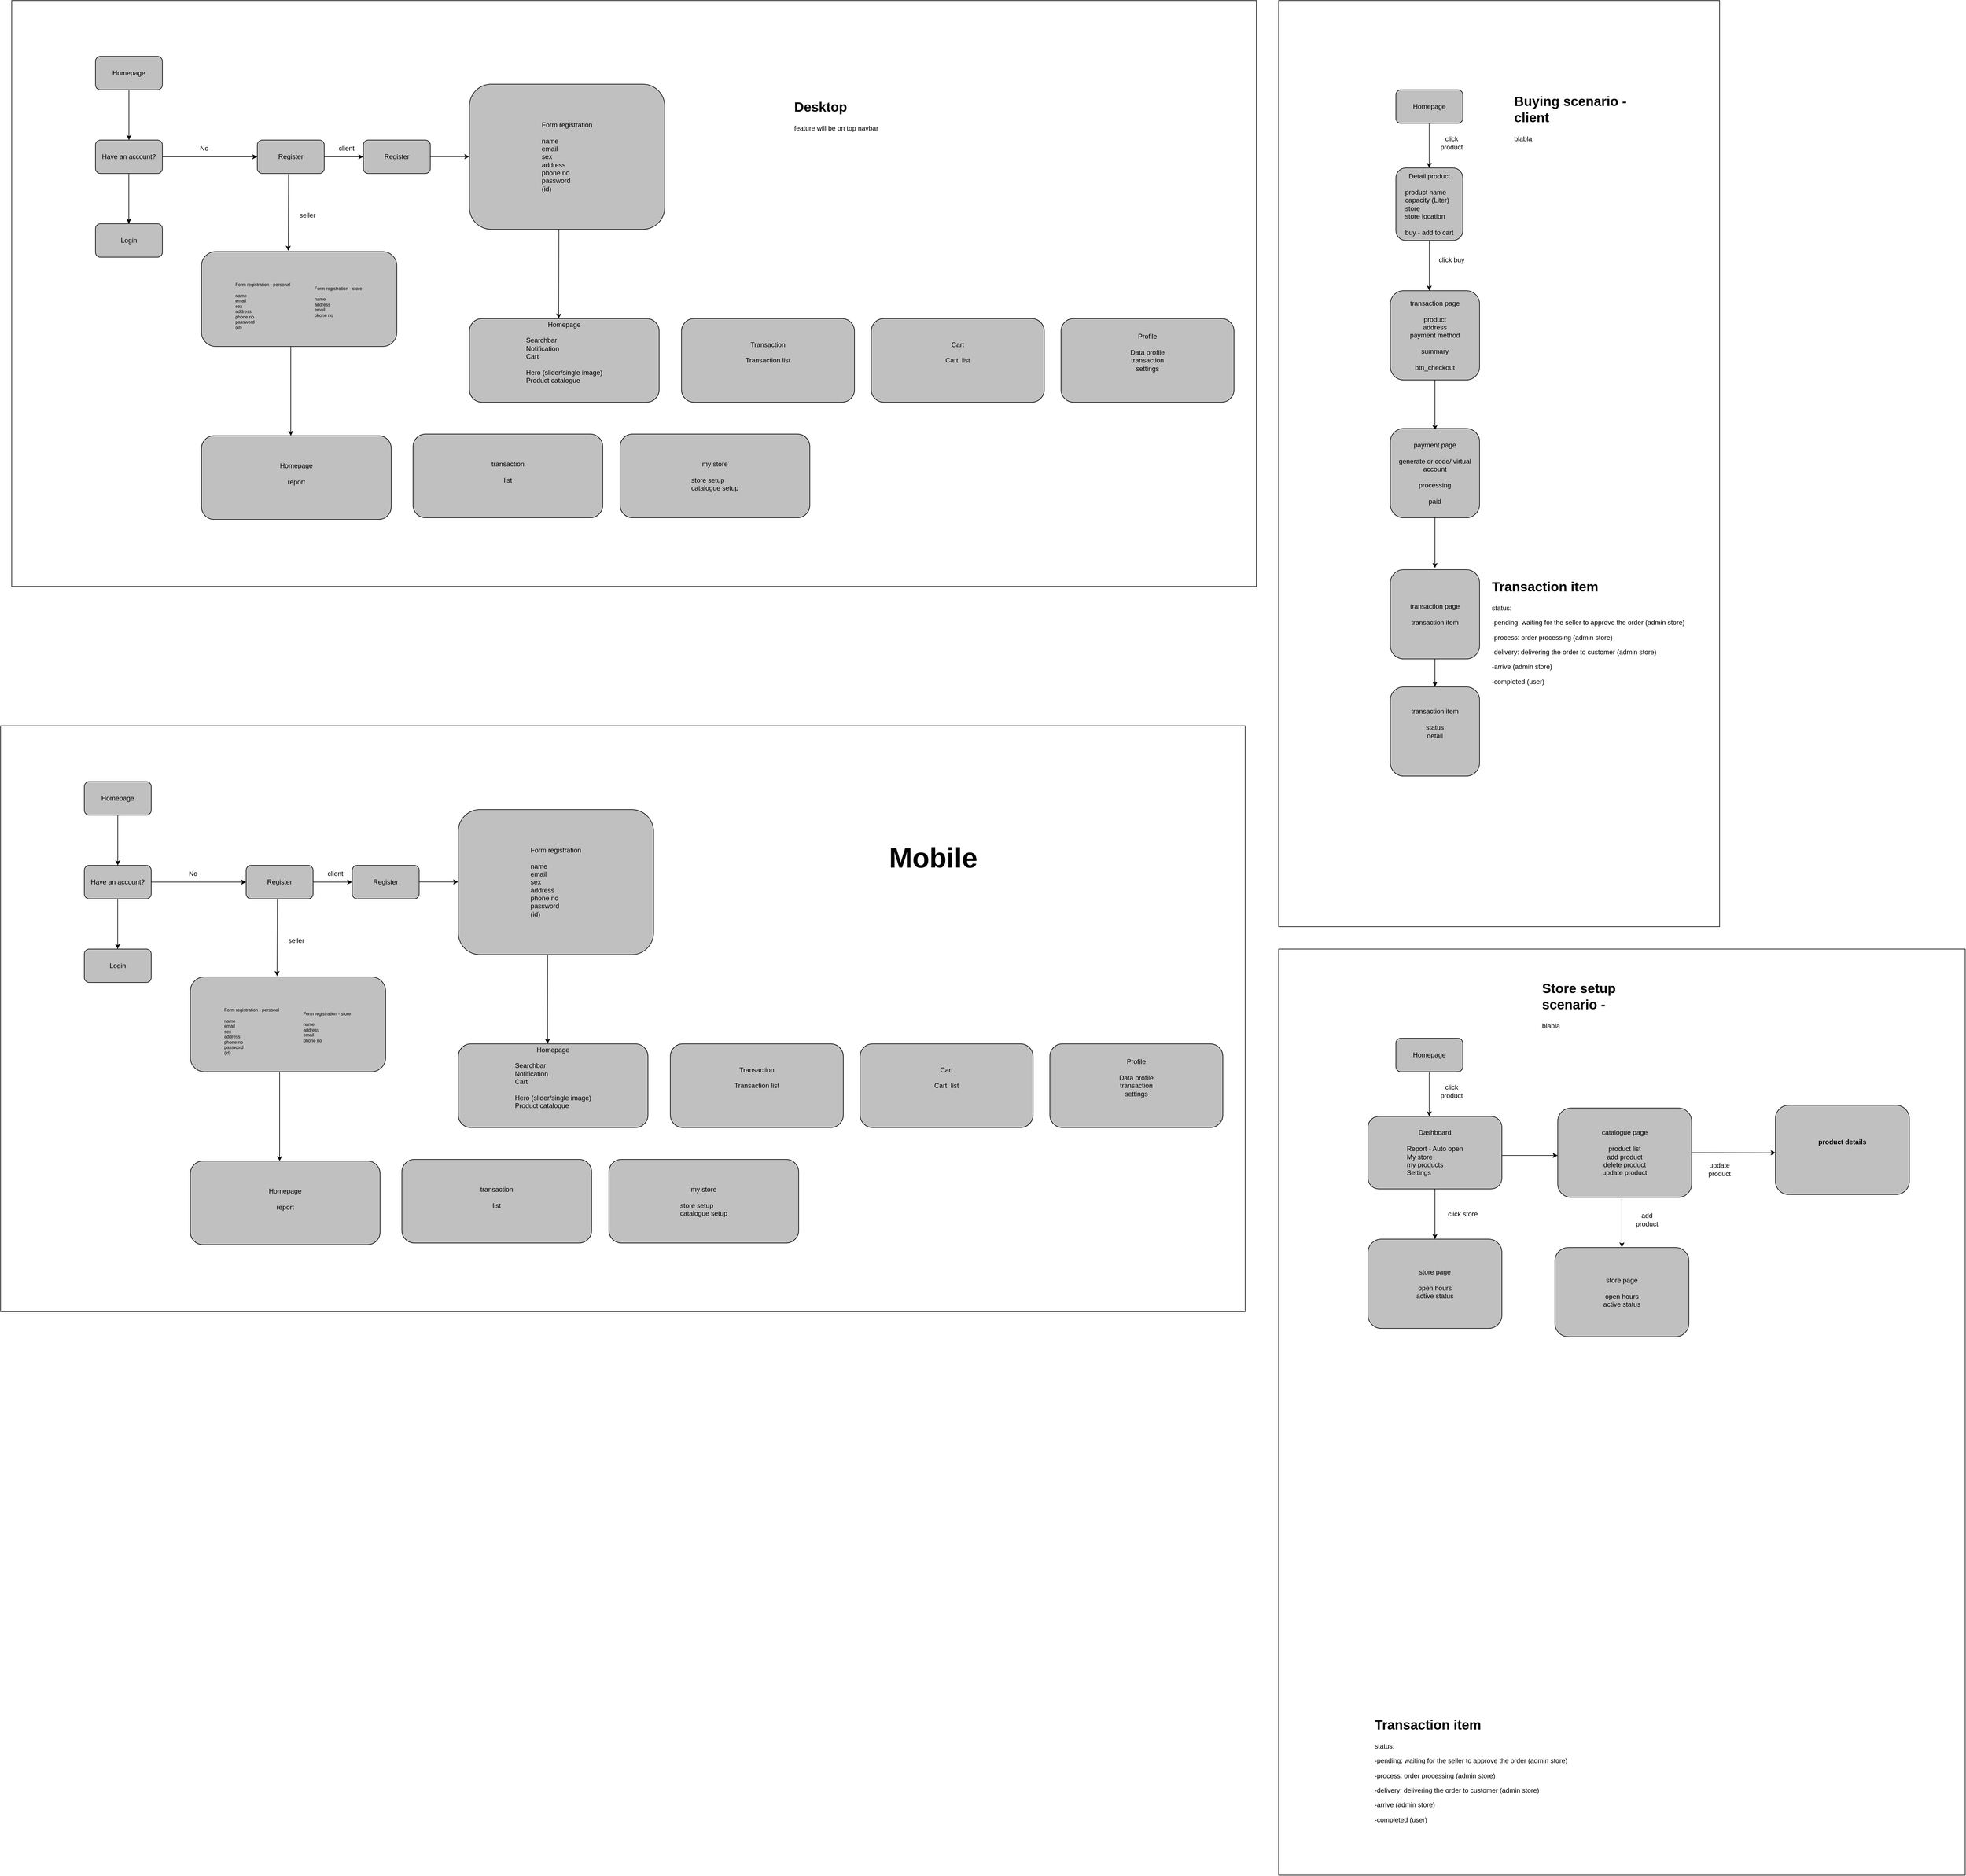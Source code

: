 <mxfile version="24.7.17">
  <diagram name="Page-1" id="BbOgDg21twUBS4lAb0v7">
    <mxGraphModel dx="716" dy="3135" grid="1" gridSize="10" guides="1" tooltips="1" connect="1" arrows="1" fold="1" page="1" pageScale="1" pageWidth="850" pageHeight="1100" background="none" math="0" shadow="0">
      <root>
        <mxCell id="0" />
        <mxCell id="1" parent="0" />
        <mxCell id="L5KhyHBsD_R6E9Rl-xHm-39" value="" style="rounded=0;whiteSpace=wrap;html=1;" parent="1" vertex="1">
          <mxGeometry x="960" y="-10" width="2230" height="1050" as="geometry" />
        </mxCell>
        <mxCell id="L5KhyHBsD_R6E9Rl-xHm-1" value="Homepage" style="rounded=1;whiteSpace=wrap;html=1;fillColor=#c0c0c0;" parent="1" vertex="1">
          <mxGeometry x="1110" y="90" width="120" height="60" as="geometry" />
        </mxCell>
        <mxCell id="L5KhyHBsD_R6E9Rl-xHm-3" value="Have an account?" style="rounded=1;whiteSpace=wrap;html=1;fillColor=#c0c0c0;" parent="1" vertex="1">
          <mxGeometry x="1110" y="240" width="120" height="60" as="geometry" />
        </mxCell>
        <mxCell id="L5KhyHBsD_R6E9Rl-xHm-4" value="" style="endArrow=classic;html=1;rounded=0;fontColor=#FFFFFF;" parent="1" edge="1">
          <mxGeometry width="50" height="50" relative="1" as="geometry">
            <mxPoint x="1170" y="150" as="sourcePoint" />
            <mxPoint x="1170" y="240" as="targetPoint" />
          </mxGeometry>
        </mxCell>
        <mxCell id="L5KhyHBsD_R6E9Rl-xHm-5" value="Register" style="rounded=1;whiteSpace=wrap;html=1;fillColor=#c0c0c0;" parent="1" vertex="1">
          <mxGeometry x="1400" y="240" width="120" height="60" as="geometry" />
        </mxCell>
        <mxCell id="L5KhyHBsD_R6E9Rl-xHm-6" value="" style="endArrow=classic;html=1;rounded=0;fontColor=#FFFFFF;exitX=1;exitY=0.5;exitDx=0;exitDy=0;entryX=0;entryY=0.5;entryDx=0;entryDy=0;" parent="1" source="L5KhyHBsD_R6E9Rl-xHm-3" target="L5KhyHBsD_R6E9Rl-xHm-5" edge="1">
          <mxGeometry width="50" height="50" relative="1" as="geometry">
            <mxPoint x="1229.52" y="260" as="sourcePoint" />
            <mxPoint x="1300" y="270" as="targetPoint" />
          </mxGeometry>
        </mxCell>
        <mxCell id="L5KhyHBsD_R6E9Rl-xHm-7" value="Login" style="rounded=1;whiteSpace=wrap;html=1;fillColor=#c0c0c0;" parent="1" vertex="1">
          <mxGeometry x="1110" y="390" width="120" height="60" as="geometry" />
        </mxCell>
        <mxCell id="L5KhyHBsD_R6E9Rl-xHm-8" value="" style="endArrow=classic;html=1;rounded=0;fontColor=#FFFFFF;" parent="1" edge="1">
          <mxGeometry width="50" height="50" relative="1" as="geometry">
            <mxPoint x="1169.8" y="300" as="sourcePoint" />
            <mxPoint x="1169.8" y="390" as="targetPoint" />
          </mxGeometry>
        </mxCell>
        <mxCell id="L5KhyHBsD_R6E9Rl-xHm-9" value="Register" style="rounded=1;whiteSpace=wrap;html=1;fillColor=#c0c0c0;" parent="1" vertex="1">
          <mxGeometry x="1590" y="240" width="120" height="60" as="geometry" />
        </mxCell>
        <mxCell id="L5KhyHBsD_R6E9Rl-xHm-10" value="" style="endArrow=classic;html=1;rounded=0;fontColor=#FFFFFF;exitX=1;exitY=0.5;exitDx=0;exitDy=0;" parent="1" target="L5KhyHBsD_R6E9Rl-xHm-9" edge="1">
          <mxGeometry width="50" height="50" relative="1" as="geometry">
            <mxPoint x="1520" y="270" as="sourcePoint" />
            <mxPoint x="1519.52" y="350" as="targetPoint" />
          </mxGeometry>
        </mxCell>
        <mxCell id="L5KhyHBsD_R6E9Rl-xHm-13" value="No" style="text;html=1;align=center;verticalAlign=middle;whiteSpace=wrap;rounded=0;" parent="1" vertex="1">
          <mxGeometry x="1230" y="240" width="150" height="30" as="geometry" />
        </mxCell>
        <mxCell id="L5KhyHBsD_R6E9Rl-xHm-14" value="client" style="text;html=1;align=center;verticalAlign=middle;whiteSpace=wrap;rounded=0;" parent="1" vertex="1">
          <mxGeometry x="1530" y="240" width="60" height="30" as="geometry" />
        </mxCell>
        <mxCell id="L5KhyHBsD_R6E9Rl-xHm-17" value="&lt;div&gt;Form registration&lt;/div&gt;&lt;div align=&quot;left&quot;&gt;&lt;br&gt;&lt;/div&gt;&lt;div align=&quot;left&quot;&gt;name&lt;/div&gt;&lt;div align=&quot;left&quot;&gt;email&lt;/div&gt;&lt;div align=&quot;left&quot;&gt;sex&lt;br&gt;&lt;/div&gt;&lt;div align=&quot;left&quot;&gt;address&lt;/div&gt;&lt;div align=&quot;left&quot;&gt;phone no&lt;/div&gt;&lt;div align=&quot;left&quot;&gt;password&lt;/div&gt;&lt;div align=&quot;left&quot;&gt;(id)&lt;br&gt;&lt;/div&gt;" style="rounded=1;whiteSpace=wrap;html=1;fillColor=#c0c0c0;" parent="1" vertex="1">
          <mxGeometry x="1780" y="140" width="350" height="260" as="geometry" />
        </mxCell>
        <mxCell id="L5KhyHBsD_R6E9Rl-xHm-19" value="" style="endArrow=classic;html=1;rounded=0;fontColor=#FFFFFF;exitX=1;exitY=0.5;exitDx=0;exitDy=0;" parent="1" edge="1">
          <mxGeometry width="50" height="50" relative="1" as="geometry">
            <mxPoint x="1710" y="269.72" as="sourcePoint" />
            <mxPoint x="1780" y="269.72" as="targetPoint" />
          </mxGeometry>
        </mxCell>
        <mxCell id="L5KhyHBsD_R6E9Rl-xHm-20" value="" style="endArrow=classic;html=1;rounded=0;fontColor=#FFFFFF;exitX=0.458;exitY=1.001;exitDx=0;exitDy=0;exitPerimeter=0;" parent="1" source="L5KhyHBsD_R6E9Rl-xHm-17" edge="1">
          <mxGeometry width="50" height="50" relative="1" as="geometry">
            <mxPoint x="1940" y="470" as="sourcePoint" />
            <mxPoint x="1940" y="560" as="targetPoint" />
          </mxGeometry>
        </mxCell>
        <mxCell id="L5KhyHBsD_R6E9Rl-xHm-21" value="&lt;div&gt;Homepage&lt;/div&gt;&lt;div align=&quot;left&quot;&gt;&lt;br&gt;&lt;/div&gt;&lt;div align=&quot;left&quot;&gt;Searchbar&lt;/div&gt;&lt;div align=&quot;left&quot;&gt;Notification&lt;br&gt;&lt;/div&gt;&lt;div align=&quot;left&quot;&gt;Cart&lt;br&gt;&lt;/div&gt;&lt;div align=&quot;left&quot;&gt;&lt;br&gt;&lt;/div&gt;&lt;div align=&quot;left&quot;&gt;Hero (slider/single image)&lt;br&gt;&lt;/div&gt;&lt;div align=&quot;left&quot;&gt;Product catalogue&lt;/div&gt;&lt;div align=&quot;left&quot;&gt;&lt;br&gt;&lt;/div&gt;&lt;div align=&quot;left&quot;&gt;&lt;br&gt;&lt;/div&gt;" style="rounded=1;whiteSpace=wrap;html=1;fillColor=#c0c0c0;" parent="1" vertex="1">
          <mxGeometry x="1780" y="560" width="340" height="150" as="geometry" />
        </mxCell>
        <mxCell id="L5KhyHBsD_R6E9Rl-xHm-23" value="&lt;div&gt;Transaction&lt;/div&gt;&lt;div&gt;&lt;br&gt;&lt;/div&gt;&lt;div&gt;Transaction list&lt;br&gt;&lt;/div&gt;&lt;div align=&quot;left&quot;&gt;&lt;br&gt;&lt;/div&gt;&lt;div align=&quot;left&quot;&gt;&lt;br&gt;&lt;/div&gt;" style="rounded=1;whiteSpace=wrap;html=1;fillColor=#c0c0c0;" parent="1" vertex="1">
          <mxGeometry x="2160" y="560" width="310" height="150" as="geometry" />
        </mxCell>
        <mxCell id="L5KhyHBsD_R6E9Rl-xHm-24" value="&lt;div&gt;Cart&lt;/div&gt;&lt;div&gt;&lt;br&gt;&lt;/div&gt;&lt;div&gt;Cart&amp;nbsp; list&lt;br&gt;&lt;/div&gt;&lt;div align=&quot;left&quot;&gt;&lt;br&gt;&lt;/div&gt;&lt;div align=&quot;left&quot;&gt;&lt;br&gt;&lt;/div&gt;" style="rounded=1;whiteSpace=wrap;html=1;fillColor=#c0c0c0;" parent="1" vertex="1">
          <mxGeometry x="2500" y="560" width="310" height="150" as="geometry" />
        </mxCell>
        <mxCell id="L5KhyHBsD_R6E9Rl-xHm-25" value="&lt;div&gt;Profile&lt;/div&gt;&lt;div&gt;&lt;br&gt;&lt;/div&gt;&lt;div&gt;Data profile&lt;/div&gt;&lt;div&gt;transaction&lt;/div&gt;&lt;div&gt;settings&lt;br&gt;&lt;/div&gt;&lt;div align=&quot;left&quot;&gt;&lt;br&gt;&lt;/div&gt;&lt;div align=&quot;left&quot;&gt;&lt;br&gt;&lt;/div&gt;" style="rounded=1;whiteSpace=wrap;html=1;fillColor=#c0c0c0;" parent="1" vertex="1">
          <mxGeometry x="2840" y="560" width="310" height="150" as="geometry" />
        </mxCell>
        <mxCell id="L5KhyHBsD_R6E9Rl-xHm-26" value="seller" style="text;html=1;align=center;verticalAlign=middle;whiteSpace=wrap;rounded=0;" parent="1" vertex="1">
          <mxGeometry x="1460" y="360" width="60" height="30" as="geometry" />
        </mxCell>
        <mxCell id="L5KhyHBsD_R6E9Rl-xHm-27" value="" style="endArrow=classic;html=1;rounded=0;fontColor=#FFFFFF;exitX=0.467;exitY=1.017;exitDx=0;exitDy=0;exitPerimeter=0;entryX=0.444;entryY=-0.009;entryDx=0;entryDy=0;entryPerimeter=0;" parent="1" source="L5KhyHBsD_R6E9Rl-xHm-5" target="L5KhyHBsD_R6E9Rl-xHm-28" edge="1">
          <mxGeometry width="50" height="50" relative="1" as="geometry">
            <mxPoint x="1425" y="330" as="sourcePoint" />
            <mxPoint x="1456" y="410" as="targetPoint" />
          </mxGeometry>
        </mxCell>
        <mxCell id="L5KhyHBsD_R6E9Rl-xHm-28" value="&lt;div&gt;&lt;br&gt;&lt;/div&gt;&lt;div&gt;&lt;br&gt;&lt;/div&gt;" style="rounded=1;whiteSpace=wrap;html=1;fillColor=#c0c0c0;" parent="1" vertex="1">
          <mxGeometry x="1300" y="440" width="350" height="170" as="geometry" />
        </mxCell>
        <mxCell id="L5KhyHBsD_R6E9Rl-xHm-30" value="&lt;div style=&quot;font-size: 8px;&quot;&gt;Form registration - personal&lt;br&gt;&lt;/div&gt;&lt;div style=&quot;font-size: 8px;&quot; align=&quot;left&quot;&gt;&lt;br style=&quot;font-size: 8px;&quot;&gt;&lt;/div&gt;&lt;div style=&quot;font-size: 8px;&quot; align=&quot;left&quot;&gt;name&lt;/div&gt;&lt;div style=&quot;font-size: 8px;&quot; align=&quot;left&quot;&gt;email&lt;/div&gt;&lt;div style=&quot;font-size: 8px;&quot; align=&quot;left&quot;&gt;sex&lt;br style=&quot;font-size: 8px;&quot;&gt;&lt;/div&gt;&lt;div style=&quot;font-size: 8px;&quot; align=&quot;left&quot;&gt;address&lt;/div&gt;&lt;div style=&quot;font-size: 8px;&quot; align=&quot;left&quot;&gt;phone no&lt;/div&gt;&lt;div style=&quot;font-size: 8px;&quot; align=&quot;left&quot;&gt;password&lt;/div&gt;&lt;div style=&quot;font-size: 8px;&quot; align=&quot;left&quot;&gt;(id)&lt;br style=&quot;font-size: 8px;&quot;&gt;&lt;/div&gt;" style="rounded=1;whiteSpace=wrap;html=1;fillColor=#c0c0c0;strokeColor=none;fontSize=8;" parent="1" vertex="1">
          <mxGeometry x="1330" y="470" width="160" height="135" as="geometry" />
        </mxCell>
        <mxCell id="L5KhyHBsD_R6E9Rl-xHm-31" value="&lt;div style=&quot;font-size: 8px;&quot;&gt;Form registration - store&lt;br&gt;&lt;/div&gt;&lt;div style=&quot;font-size: 8px;&quot; align=&quot;left&quot;&gt;&lt;br style=&quot;font-size: 8px;&quot;&gt;&lt;/div&gt;&lt;div style=&quot;font-size: 8px;&quot; align=&quot;left&quot;&gt;name&lt;/div&gt;&lt;div style=&quot;font-size: 8px;&quot; align=&quot;left&quot;&gt;address&lt;/div&gt;&lt;div style=&quot;font-size: 8px;&quot; align=&quot;left&quot;&gt;email&lt;/div&gt;&lt;div style=&quot;font-size: 8px;&quot; align=&quot;left&quot;&gt;phone no&lt;br&gt;&lt;/div&gt;" style="rounded=1;whiteSpace=wrap;html=1;fillColor=#c0c0c0;strokeColor=none;fontSize=8;" parent="1" vertex="1">
          <mxGeometry x="1460" y="460" width="170" height="140" as="geometry" />
        </mxCell>
        <mxCell id="L5KhyHBsD_R6E9Rl-xHm-32" value="&lt;div&gt;Homepage&lt;/div&gt;&lt;div align=&quot;left&quot;&gt;&lt;br&gt;&lt;/div&gt;report&lt;br&gt;&lt;div align=&quot;left&quot;&gt;&lt;br&gt;&lt;/div&gt;" style="rounded=1;whiteSpace=wrap;html=1;fillColor=#c0c0c0;" parent="1" vertex="1">
          <mxGeometry x="1300" y="770" width="340" height="150" as="geometry" />
        </mxCell>
        <mxCell id="L5KhyHBsD_R6E9Rl-xHm-33" value="" style="endArrow=classic;html=1;rounded=0;fontColor=#FFFFFF;exitX=0.458;exitY=1.001;exitDx=0;exitDy=0;exitPerimeter=0;" parent="1" edge="1">
          <mxGeometry width="50" height="50" relative="1" as="geometry">
            <mxPoint x="1460" y="610" as="sourcePoint" />
            <mxPoint x="1460" y="770" as="targetPoint" />
          </mxGeometry>
        </mxCell>
        <mxCell id="L5KhyHBsD_R6E9Rl-xHm-34" value="&lt;div&gt;transaction&lt;/div&gt;&lt;div align=&quot;left&quot;&gt;&lt;br&gt;&lt;/div&gt;list&lt;br&gt;&lt;div align=&quot;left&quot;&gt;&lt;br&gt;&lt;/div&gt;" style="rounded=1;whiteSpace=wrap;html=1;fillColor=#c0c0c0;" parent="1" vertex="1">
          <mxGeometry x="1679" y="767" width="340" height="150" as="geometry" />
        </mxCell>
        <mxCell id="L5KhyHBsD_R6E9Rl-xHm-35" value="&lt;div&gt;my store&lt;br&gt;&lt;/div&gt;&lt;div align=&quot;left&quot;&gt;&lt;br&gt;&lt;/div&gt;&lt;div align=&quot;left&quot;&gt;store setup&lt;/div&gt;&lt;div align=&quot;left&quot;&gt;catalogue setup&lt;br&gt;&lt;/div&gt;" style="rounded=1;whiteSpace=wrap;html=1;fillColor=#c0c0c0;" parent="1" vertex="1">
          <mxGeometry x="2050" y="767" width="340" height="150" as="geometry" />
        </mxCell>
        <mxCell id="L5KhyHBsD_R6E9Rl-xHm-36" value="&lt;h1 style=&quot;margin-top: 0px; font-size: 50px;&quot;&gt;Mobile&lt;/h1&gt;&lt;p style=&quot;font-size: 50px;&quot;&gt;&lt;br style=&quot;font-size: 50px;&quot;&gt;&lt;/p&gt;" style="text;html=1;whiteSpace=wrap;overflow=hidden;rounded=0;fontSize=50;" parent="1" vertex="1">
          <mxGeometry x="2550" y="190" width="180" height="120" as="geometry" />
        </mxCell>
        <mxCell id="L5KhyHBsD_R6E9Rl-xHm-40" value="" style="rounded=0;whiteSpace=wrap;html=1;" parent="1" vertex="1">
          <mxGeometry x="980" y="-1310" width="2230" height="1050" as="geometry" />
        </mxCell>
        <mxCell id="L5KhyHBsD_R6E9Rl-xHm-41" value="Homepage" style="rounded=1;whiteSpace=wrap;html=1;fillColor=#c0c0c0;" parent="1" vertex="1">
          <mxGeometry x="1130" y="-1210" width="120" height="60" as="geometry" />
        </mxCell>
        <mxCell id="L5KhyHBsD_R6E9Rl-xHm-42" value="Have an account?" style="rounded=1;whiteSpace=wrap;html=1;fillColor=#c0c0c0;" parent="1" vertex="1">
          <mxGeometry x="1130" y="-1060" width="120" height="60" as="geometry" />
        </mxCell>
        <mxCell id="L5KhyHBsD_R6E9Rl-xHm-43" value="" style="endArrow=classic;html=1;rounded=0;fontColor=#FFFFFF;" parent="1" edge="1">
          <mxGeometry width="50" height="50" relative="1" as="geometry">
            <mxPoint x="1190" y="-1150" as="sourcePoint" />
            <mxPoint x="1190" y="-1060" as="targetPoint" />
          </mxGeometry>
        </mxCell>
        <mxCell id="L5KhyHBsD_R6E9Rl-xHm-44" value="Register" style="rounded=1;whiteSpace=wrap;html=1;fillColor=#c0c0c0;" parent="1" vertex="1">
          <mxGeometry x="1420" y="-1060" width="120" height="60" as="geometry" />
        </mxCell>
        <mxCell id="L5KhyHBsD_R6E9Rl-xHm-45" value="" style="endArrow=classic;html=1;rounded=0;fontColor=#FFFFFF;exitX=1;exitY=0.5;exitDx=0;exitDy=0;entryX=0;entryY=0.5;entryDx=0;entryDy=0;" parent="1" source="L5KhyHBsD_R6E9Rl-xHm-42" target="L5KhyHBsD_R6E9Rl-xHm-44" edge="1">
          <mxGeometry width="50" height="50" relative="1" as="geometry">
            <mxPoint x="1249.52" y="-1040" as="sourcePoint" />
            <mxPoint x="1320" y="-1030" as="targetPoint" />
          </mxGeometry>
        </mxCell>
        <mxCell id="L5KhyHBsD_R6E9Rl-xHm-46" value="Login" style="rounded=1;whiteSpace=wrap;html=1;fillColor=#c0c0c0;" parent="1" vertex="1">
          <mxGeometry x="1130" y="-910" width="120" height="60" as="geometry" />
        </mxCell>
        <mxCell id="L5KhyHBsD_R6E9Rl-xHm-47" value="" style="endArrow=classic;html=1;rounded=0;fontColor=#FFFFFF;" parent="1" edge="1">
          <mxGeometry width="50" height="50" relative="1" as="geometry">
            <mxPoint x="1189.8" y="-1000" as="sourcePoint" />
            <mxPoint x="1189.8" y="-910" as="targetPoint" />
          </mxGeometry>
        </mxCell>
        <mxCell id="L5KhyHBsD_R6E9Rl-xHm-48" value="Register" style="rounded=1;whiteSpace=wrap;html=1;fillColor=#c0c0c0;" parent="1" vertex="1">
          <mxGeometry x="1610" y="-1060" width="120" height="60" as="geometry" />
        </mxCell>
        <mxCell id="L5KhyHBsD_R6E9Rl-xHm-49" value="" style="endArrow=classic;html=1;rounded=0;fontColor=#FFFFFF;exitX=1;exitY=0.5;exitDx=0;exitDy=0;" parent="1" target="L5KhyHBsD_R6E9Rl-xHm-48" edge="1">
          <mxGeometry width="50" height="50" relative="1" as="geometry">
            <mxPoint x="1540" y="-1030" as="sourcePoint" />
            <mxPoint x="1539.52" y="-950" as="targetPoint" />
          </mxGeometry>
        </mxCell>
        <mxCell id="L5KhyHBsD_R6E9Rl-xHm-50" value="No" style="text;html=1;align=center;verticalAlign=middle;whiteSpace=wrap;rounded=0;" parent="1" vertex="1">
          <mxGeometry x="1250" y="-1060" width="150" height="30" as="geometry" />
        </mxCell>
        <mxCell id="L5KhyHBsD_R6E9Rl-xHm-51" value="client" style="text;html=1;align=center;verticalAlign=middle;whiteSpace=wrap;rounded=0;" parent="1" vertex="1">
          <mxGeometry x="1550" y="-1060" width="60" height="30" as="geometry" />
        </mxCell>
        <mxCell id="L5KhyHBsD_R6E9Rl-xHm-52" value="&lt;div&gt;Form registration&lt;/div&gt;&lt;div align=&quot;left&quot;&gt;&lt;br&gt;&lt;/div&gt;&lt;div align=&quot;left&quot;&gt;name&lt;/div&gt;&lt;div align=&quot;left&quot;&gt;email&lt;/div&gt;&lt;div align=&quot;left&quot;&gt;sex&lt;br&gt;&lt;/div&gt;&lt;div align=&quot;left&quot;&gt;address&lt;/div&gt;&lt;div align=&quot;left&quot;&gt;phone no&lt;/div&gt;&lt;div align=&quot;left&quot;&gt;password&lt;/div&gt;&lt;div align=&quot;left&quot;&gt;(id)&lt;br&gt;&lt;/div&gt;" style="rounded=1;whiteSpace=wrap;html=1;fillColor=#c0c0c0;" parent="1" vertex="1">
          <mxGeometry x="1800" y="-1160" width="350" height="260" as="geometry" />
        </mxCell>
        <mxCell id="L5KhyHBsD_R6E9Rl-xHm-53" value="" style="endArrow=classic;html=1;rounded=0;fontColor=#FFFFFF;exitX=1;exitY=0.5;exitDx=0;exitDy=0;" parent="1" edge="1">
          <mxGeometry width="50" height="50" relative="1" as="geometry">
            <mxPoint x="1730" y="-1030.28" as="sourcePoint" />
            <mxPoint x="1800" y="-1030.28" as="targetPoint" />
          </mxGeometry>
        </mxCell>
        <mxCell id="L5KhyHBsD_R6E9Rl-xHm-54" value="" style="endArrow=classic;html=1;rounded=0;fontColor=#FFFFFF;exitX=0.458;exitY=1.001;exitDx=0;exitDy=0;exitPerimeter=0;" parent="1" source="L5KhyHBsD_R6E9Rl-xHm-52" edge="1">
          <mxGeometry width="50" height="50" relative="1" as="geometry">
            <mxPoint x="1960" y="-830" as="sourcePoint" />
            <mxPoint x="1960" y="-740" as="targetPoint" />
          </mxGeometry>
        </mxCell>
        <mxCell id="L5KhyHBsD_R6E9Rl-xHm-55" value="&lt;div&gt;Homepage&lt;/div&gt;&lt;div align=&quot;left&quot;&gt;&lt;br&gt;&lt;/div&gt;&lt;div align=&quot;left&quot;&gt;Searchbar&lt;/div&gt;&lt;div align=&quot;left&quot;&gt;Notification&lt;br&gt;&lt;/div&gt;&lt;div align=&quot;left&quot;&gt;Cart&lt;br&gt;&lt;/div&gt;&lt;div align=&quot;left&quot;&gt;&lt;br&gt;&lt;/div&gt;&lt;div align=&quot;left&quot;&gt;Hero (slider/single image)&lt;br&gt;&lt;/div&gt;&lt;div align=&quot;left&quot;&gt;Product catalogue&lt;/div&gt;&lt;div align=&quot;left&quot;&gt;&lt;br&gt;&lt;/div&gt;&lt;div align=&quot;left&quot;&gt;&lt;br&gt;&lt;/div&gt;" style="rounded=1;whiteSpace=wrap;html=1;fillColor=#c0c0c0;" parent="1" vertex="1">
          <mxGeometry x="1800" y="-740" width="340" height="150" as="geometry" />
        </mxCell>
        <mxCell id="L5KhyHBsD_R6E9Rl-xHm-56" value="&lt;div&gt;Transaction&lt;/div&gt;&lt;div&gt;&lt;br&gt;&lt;/div&gt;&lt;div&gt;Transaction list&lt;br&gt;&lt;/div&gt;&lt;div align=&quot;left&quot;&gt;&lt;br&gt;&lt;/div&gt;&lt;div align=&quot;left&quot;&gt;&lt;br&gt;&lt;/div&gt;" style="rounded=1;whiteSpace=wrap;html=1;fillColor=#c0c0c0;" parent="1" vertex="1">
          <mxGeometry x="2180" y="-740" width="310" height="150" as="geometry" />
        </mxCell>
        <mxCell id="L5KhyHBsD_R6E9Rl-xHm-57" value="&lt;div&gt;Cart&lt;/div&gt;&lt;div&gt;&lt;br&gt;&lt;/div&gt;&lt;div&gt;Cart&amp;nbsp; list&lt;br&gt;&lt;/div&gt;&lt;div align=&quot;left&quot;&gt;&lt;br&gt;&lt;/div&gt;&lt;div align=&quot;left&quot;&gt;&lt;br&gt;&lt;/div&gt;" style="rounded=1;whiteSpace=wrap;html=1;fillColor=#c0c0c0;" parent="1" vertex="1">
          <mxGeometry x="2520" y="-740" width="310" height="150" as="geometry" />
        </mxCell>
        <mxCell id="L5KhyHBsD_R6E9Rl-xHm-58" value="&lt;div&gt;Profile&lt;/div&gt;&lt;div&gt;&lt;br&gt;&lt;/div&gt;&lt;div&gt;Data profile&lt;/div&gt;&lt;div&gt;transaction&lt;/div&gt;&lt;div&gt;settings&lt;br&gt;&lt;/div&gt;&lt;div align=&quot;left&quot;&gt;&lt;br&gt;&lt;/div&gt;&lt;div align=&quot;left&quot;&gt;&lt;br&gt;&lt;/div&gt;" style="rounded=1;whiteSpace=wrap;html=1;fillColor=#c0c0c0;" parent="1" vertex="1">
          <mxGeometry x="2860" y="-740" width="310" height="150" as="geometry" />
        </mxCell>
        <mxCell id="L5KhyHBsD_R6E9Rl-xHm-59" value="seller" style="text;html=1;align=center;verticalAlign=middle;whiteSpace=wrap;rounded=0;" parent="1" vertex="1">
          <mxGeometry x="1480" y="-940" width="60" height="30" as="geometry" />
        </mxCell>
        <mxCell id="L5KhyHBsD_R6E9Rl-xHm-60" value="" style="endArrow=classic;html=1;rounded=0;fontColor=#FFFFFF;exitX=0.467;exitY=1.017;exitDx=0;exitDy=0;exitPerimeter=0;entryX=0.444;entryY=-0.009;entryDx=0;entryDy=0;entryPerimeter=0;" parent="1" source="L5KhyHBsD_R6E9Rl-xHm-44" target="L5KhyHBsD_R6E9Rl-xHm-61" edge="1">
          <mxGeometry width="50" height="50" relative="1" as="geometry">
            <mxPoint x="1445" y="-970" as="sourcePoint" />
            <mxPoint x="1476" y="-890" as="targetPoint" />
          </mxGeometry>
        </mxCell>
        <mxCell id="L5KhyHBsD_R6E9Rl-xHm-61" value="&lt;div&gt;&lt;br&gt;&lt;/div&gt;&lt;div&gt;&lt;br&gt;&lt;/div&gt;" style="rounded=1;whiteSpace=wrap;html=1;fillColor=#c0c0c0;" parent="1" vertex="1">
          <mxGeometry x="1320" y="-860" width="350" height="170" as="geometry" />
        </mxCell>
        <mxCell id="L5KhyHBsD_R6E9Rl-xHm-62" value="&lt;div style=&quot;font-size: 8px;&quot;&gt;Form registration - personal&lt;br&gt;&lt;/div&gt;&lt;div style=&quot;font-size: 8px;&quot; align=&quot;left&quot;&gt;&lt;br style=&quot;font-size: 8px;&quot;&gt;&lt;/div&gt;&lt;div style=&quot;font-size: 8px;&quot; align=&quot;left&quot;&gt;name&lt;/div&gt;&lt;div style=&quot;font-size: 8px;&quot; align=&quot;left&quot;&gt;email&lt;/div&gt;&lt;div style=&quot;font-size: 8px;&quot; align=&quot;left&quot;&gt;sex&lt;br style=&quot;font-size: 8px;&quot;&gt;&lt;/div&gt;&lt;div style=&quot;font-size: 8px;&quot; align=&quot;left&quot;&gt;address&lt;/div&gt;&lt;div style=&quot;font-size: 8px;&quot; align=&quot;left&quot;&gt;phone no&lt;/div&gt;&lt;div style=&quot;font-size: 8px;&quot; align=&quot;left&quot;&gt;password&lt;/div&gt;&lt;div style=&quot;font-size: 8px;&quot; align=&quot;left&quot;&gt;(id)&lt;br style=&quot;font-size: 8px;&quot;&gt;&lt;/div&gt;" style="rounded=1;whiteSpace=wrap;html=1;fillColor=#c0c0c0;strokeColor=none;fontSize=8;" parent="1" vertex="1">
          <mxGeometry x="1350" y="-830" width="160" height="135" as="geometry" />
        </mxCell>
        <mxCell id="L5KhyHBsD_R6E9Rl-xHm-63" value="&lt;div style=&quot;font-size: 8px;&quot;&gt;Form registration - store&lt;br&gt;&lt;/div&gt;&lt;div style=&quot;font-size: 8px;&quot; align=&quot;left&quot;&gt;&lt;br style=&quot;font-size: 8px;&quot;&gt;&lt;/div&gt;&lt;div style=&quot;font-size: 8px;&quot; align=&quot;left&quot;&gt;name&lt;/div&gt;&lt;div style=&quot;font-size: 8px;&quot; align=&quot;left&quot;&gt;address&lt;/div&gt;&lt;div style=&quot;font-size: 8px;&quot; align=&quot;left&quot;&gt;email&lt;/div&gt;&lt;div style=&quot;font-size: 8px;&quot; align=&quot;left&quot;&gt;phone no&lt;br&gt;&lt;/div&gt;" style="rounded=1;whiteSpace=wrap;html=1;fillColor=#c0c0c0;strokeColor=none;fontSize=8;" parent="1" vertex="1">
          <mxGeometry x="1480" y="-840" width="170" height="140" as="geometry" />
        </mxCell>
        <mxCell id="L5KhyHBsD_R6E9Rl-xHm-64" value="&lt;div&gt;Homepage&lt;/div&gt;&lt;div align=&quot;left&quot;&gt;&lt;br&gt;&lt;/div&gt;report&lt;br&gt;&lt;div align=&quot;left&quot;&gt;&lt;br&gt;&lt;/div&gt;" style="rounded=1;whiteSpace=wrap;html=1;fillColor=#c0c0c0;" parent="1" vertex="1">
          <mxGeometry x="1320" y="-530" width="340" height="150" as="geometry" />
        </mxCell>
        <mxCell id="L5KhyHBsD_R6E9Rl-xHm-65" value="" style="endArrow=classic;html=1;rounded=0;fontColor=#FFFFFF;exitX=0.458;exitY=1.001;exitDx=0;exitDy=0;exitPerimeter=0;" parent="1" edge="1">
          <mxGeometry width="50" height="50" relative="1" as="geometry">
            <mxPoint x="1480" y="-690" as="sourcePoint" />
            <mxPoint x="1480" y="-530" as="targetPoint" />
          </mxGeometry>
        </mxCell>
        <mxCell id="L5KhyHBsD_R6E9Rl-xHm-66" value="&lt;div&gt;transaction&lt;/div&gt;&lt;div align=&quot;left&quot;&gt;&lt;br&gt;&lt;/div&gt;list&lt;br&gt;&lt;div align=&quot;left&quot;&gt;&lt;br&gt;&lt;/div&gt;" style="rounded=1;whiteSpace=wrap;html=1;fillColor=#c0c0c0;" parent="1" vertex="1">
          <mxGeometry x="1699" y="-533" width="340" height="150" as="geometry" />
        </mxCell>
        <mxCell id="L5KhyHBsD_R6E9Rl-xHm-67" value="&lt;div&gt;my store&lt;br&gt;&lt;/div&gt;&lt;div align=&quot;left&quot;&gt;&lt;br&gt;&lt;/div&gt;&lt;div align=&quot;left&quot;&gt;store setup&lt;/div&gt;&lt;div align=&quot;left&quot;&gt;catalogue setup&lt;br&gt;&lt;/div&gt;" style="rounded=1;whiteSpace=wrap;html=1;fillColor=#c0c0c0;" parent="1" vertex="1">
          <mxGeometry x="2070" y="-533" width="340" height="150" as="geometry" />
        </mxCell>
        <mxCell id="L5KhyHBsD_R6E9Rl-xHm-70" value="&lt;h1 style=&quot;margin-top: 0px;&quot;&gt;Desktop&lt;br&gt;&lt;/h1&gt;&lt;p&gt;feature will be on top navbar&lt;br&gt;&lt;/p&gt;" style="text;html=1;whiteSpace=wrap;overflow=hidden;rounded=0;" parent="1" vertex="1">
          <mxGeometry x="2380" y="-1140" width="180" height="130" as="geometry" />
        </mxCell>
        <mxCell id="L5KhyHBsD_R6E9Rl-xHm-116" value="" style="group" parent="1" vertex="1" connectable="0">
          <mxGeometry x="3250" y="-1310" width="790" height="1660" as="geometry" />
        </mxCell>
        <mxCell id="L5KhyHBsD_R6E9Rl-xHm-71" value="" style="rounded=0;whiteSpace=wrap;html=1;movable=0;resizable=0;rotatable=0;deletable=0;editable=0;locked=1;connectable=0;" parent="L5KhyHBsD_R6E9Rl-xHm-116" vertex="1">
          <mxGeometry width="790" height="1660" as="geometry" />
        </mxCell>
        <mxCell id="L5KhyHBsD_R6E9Rl-xHm-72" value="&lt;div&gt;Detail product&lt;/div&gt;&lt;div&gt;&lt;br&gt;&lt;/div&gt;&lt;div align=&quot;left&quot;&gt;product name&lt;/div&gt;&lt;div align=&quot;left&quot;&gt;capacity (Liter)&lt;/div&gt;&lt;div align=&quot;left&quot;&gt;store&lt;/div&gt;&lt;div align=&quot;left&quot;&gt;store location&lt;/div&gt;&lt;div align=&quot;left&quot;&gt;&lt;br&gt;&lt;/div&gt;&lt;div align=&quot;left&quot;&gt;buy - add to cart&lt;br&gt;&lt;/div&gt;" style="rounded=1;whiteSpace=wrap;html=1;fillColor=#c0c0c0;" parent="L5KhyHBsD_R6E9Rl-xHm-116" vertex="1">
          <mxGeometry x="210" y="300" width="120" height="130" as="geometry" />
        </mxCell>
        <mxCell id="L5KhyHBsD_R6E9Rl-xHm-74" value="" style="endArrow=classic;html=1;rounded=0;fontColor=#FFFFFF;" parent="L5KhyHBsD_R6E9Rl-xHm-116" edge="1">
          <mxGeometry width="50" height="50" relative="1" as="geometry">
            <mxPoint x="269.79" y="210" as="sourcePoint" />
            <mxPoint x="269.79" y="300" as="targetPoint" />
          </mxGeometry>
        </mxCell>
        <mxCell id="L5KhyHBsD_R6E9Rl-xHm-100" value="&lt;h1 style=&quot;margin-top: 0px;&quot;&gt;Buying scenario - client&lt;br&gt;&lt;/h1&gt;&lt;p&gt;blabla&lt;br&gt;&lt;/p&gt;" style="text;html=1;whiteSpace=wrap;overflow=hidden;rounded=0;" parent="L5KhyHBsD_R6E9Rl-xHm-116" vertex="1">
          <mxGeometry x="420" y="160" width="240" height="130" as="geometry" />
        </mxCell>
        <mxCell id="L5KhyHBsD_R6E9Rl-xHm-101" value="Homepage" style="rounded=1;whiteSpace=wrap;html=1;fillColor=#c0c0c0;" parent="L5KhyHBsD_R6E9Rl-xHm-116" vertex="1">
          <mxGeometry x="210" y="160" width="120" height="60" as="geometry" />
        </mxCell>
        <mxCell id="L5KhyHBsD_R6E9Rl-xHm-102" value="click product" style="text;html=1;align=center;verticalAlign=middle;whiteSpace=wrap;rounded=0;" parent="L5KhyHBsD_R6E9Rl-xHm-116" vertex="1">
          <mxGeometry x="280" y="240" width="60" height="30" as="geometry" />
        </mxCell>
        <mxCell id="L5KhyHBsD_R6E9Rl-xHm-105" value="" style="endArrow=classic;html=1;rounded=0;fontColor=#FFFFFF;" parent="L5KhyHBsD_R6E9Rl-xHm-116" edge="1">
          <mxGeometry width="50" height="50" relative="1" as="geometry">
            <mxPoint x="269.9" y="430" as="sourcePoint" />
            <mxPoint x="269.9" y="520" as="targetPoint" />
          </mxGeometry>
        </mxCell>
        <mxCell id="L5KhyHBsD_R6E9Rl-xHm-106" value="click buy" style="text;html=1;align=center;verticalAlign=middle;whiteSpace=wrap;rounded=0;" parent="L5KhyHBsD_R6E9Rl-xHm-116" vertex="1">
          <mxGeometry x="280" y="450" width="60" height="30" as="geometry" />
        </mxCell>
        <mxCell id="L5KhyHBsD_R6E9Rl-xHm-107" value="&lt;div&gt;transaction page&lt;br&gt;&lt;/div&gt;&lt;div&gt;&lt;br&gt;&lt;/div&gt;&lt;div&gt;product&lt;/div&gt;&lt;div&gt;address&lt;/div&gt;&lt;div&gt;payment method&lt;/div&gt;&lt;div&gt;&lt;br&gt;&lt;/div&gt;&lt;div&gt;summary&lt;br&gt;&lt;/div&gt;&lt;div align=&quot;left&quot;&gt;&lt;br&gt;&lt;/div&gt;&lt;div align=&quot;center&quot;&gt;btn_checkout&lt;br&gt;&lt;/div&gt;" style="rounded=1;whiteSpace=wrap;html=1;fillColor=#c0c0c0;" parent="L5KhyHBsD_R6E9Rl-xHm-116" vertex="1">
          <mxGeometry x="200" y="520" width="160" height="160" as="geometry" />
        </mxCell>
        <mxCell id="L5KhyHBsD_R6E9Rl-xHm-109" value="" style="endArrow=classic;html=1;rounded=0;fontColor=#FFFFFF;" parent="L5KhyHBsD_R6E9Rl-xHm-116" edge="1">
          <mxGeometry width="50" height="50" relative="1" as="geometry">
            <mxPoint x="280" y="680" as="sourcePoint" />
            <mxPoint x="280" y="770" as="targetPoint" />
          </mxGeometry>
        </mxCell>
        <mxCell id="L5KhyHBsD_R6E9Rl-xHm-110" value="&lt;div&gt;payment page&lt;br&gt;&lt;/div&gt;&lt;div&gt;&lt;br&gt;&lt;/div&gt;&lt;div&gt;generate qr code/ virtual account&lt;/div&gt;&lt;div&gt;&lt;br&gt;&lt;/div&gt;&lt;div&gt;processing&lt;br&gt;&lt;/div&gt;&lt;div&gt;&lt;br&gt;&lt;/div&gt;&lt;div&gt;paid&lt;br&gt;&lt;/div&gt;" style="rounded=1;whiteSpace=wrap;html=1;fillColor=#c0c0c0;" parent="L5KhyHBsD_R6E9Rl-xHm-116" vertex="1">
          <mxGeometry x="200" y="767" width="160" height="160" as="geometry" />
        </mxCell>
        <mxCell id="L5KhyHBsD_R6E9Rl-xHm-111" value="" style="endArrow=classic;html=1;rounded=0;fontColor=#FFFFFF;" parent="L5KhyHBsD_R6E9Rl-xHm-116" edge="1">
          <mxGeometry width="50" height="50" relative="1" as="geometry">
            <mxPoint x="280" y="927" as="sourcePoint" />
            <mxPoint x="280" y="1017" as="targetPoint" />
          </mxGeometry>
        </mxCell>
        <mxCell id="L5KhyHBsD_R6E9Rl-xHm-112" value="&lt;div&gt;transaction page&lt;br&gt;&lt;/div&gt;&lt;div&gt;&lt;br&gt;&lt;/div&gt;&lt;div&gt;transaction item&lt;br&gt;&lt;/div&gt;" style="rounded=1;whiteSpace=wrap;html=1;fillColor=#c0c0c0;" parent="L5KhyHBsD_R6E9Rl-xHm-116" vertex="1">
          <mxGeometry x="200" y="1020" width="160" height="160" as="geometry" />
        </mxCell>
        <mxCell id="L5KhyHBsD_R6E9Rl-xHm-113" value="&lt;h1 style=&quot;margin-top: 0px;&quot;&gt;Transaction item&lt;/h1&gt;&lt;div&gt;status:&lt;br&gt;&lt;/div&gt;&lt;p&gt;-pending: waiting for the seller to approve the order (admin store)&lt;br&gt;&lt;/p&gt;&lt;p&gt;-process: order processing (admin store)&lt;br&gt;&lt;/p&gt;&lt;p&gt;-delivery: delivering the order to customer (admin store)&lt;br&gt;&lt;/p&gt;&lt;p&gt;-arrive (admin store)&lt;/p&gt;&lt;p&gt;-completed (user)&lt;br&gt;&lt;/p&gt;" style="text;html=1;whiteSpace=wrap;overflow=hidden;rounded=0;" parent="L5KhyHBsD_R6E9Rl-xHm-116" vertex="1">
          <mxGeometry x="380" y="1030" width="410" height="210" as="geometry" />
        </mxCell>
        <mxCell id="L5KhyHBsD_R6E9Rl-xHm-114" value="&lt;div&gt;transaction item&lt;/div&gt;&lt;div&gt;&lt;br&gt;&lt;/div&gt;&lt;div&gt;status&lt;/div&gt;&lt;div&gt;detail&lt;br&gt;&lt;/div&gt;&lt;div&gt;&lt;br&gt;&lt;/div&gt;&lt;div&gt;&lt;br&gt;&lt;/div&gt;" style="rounded=1;whiteSpace=wrap;html=1;fillColor=#c0c0c0;" parent="L5KhyHBsD_R6E9Rl-xHm-116" vertex="1">
          <mxGeometry x="200" y="1230" width="160" height="160" as="geometry" />
        </mxCell>
        <mxCell id="L5KhyHBsD_R6E9Rl-xHm-115" value="" style="endArrow=classic;html=1;rounded=0;fontColor=#FFFFFF;entryX=0.5;entryY=0;entryDx=0;entryDy=0;" parent="L5KhyHBsD_R6E9Rl-xHm-116" target="L5KhyHBsD_R6E9Rl-xHm-114" edge="1">
          <mxGeometry width="50" height="50" relative="1" as="geometry">
            <mxPoint x="280" y="1180" as="sourcePoint" />
            <mxPoint x="280" y="1270" as="targetPoint" />
          </mxGeometry>
        </mxCell>
        <mxCell id="L5KhyHBsD_R6E9Rl-xHm-117" value="" style="group;movable=0;resizable=0;rotatable=0;deletable=0;editable=0;locked=1;connectable=0;" parent="1" vertex="1" connectable="0">
          <mxGeometry x="3250" y="390" width="1230" height="1660" as="geometry" />
        </mxCell>
        <mxCell id="L5KhyHBsD_R6E9Rl-xHm-118" value="" style="rounded=0;whiteSpace=wrap;html=1;movable=1;resizable=1;rotatable=1;deletable=1;editable=1;locked=0;connectable=1;" parent="L5KhyHBsD_R6E9Rl-xHm-117" vertex="1">
          <mxGeometry width="1230" height="1660" as="geometry" />
        </mxCell>
        <mxCell id="L5KhyHBsD_R6E9Rl-xHm-119" value="&lt;div&gt;Dashboard &lt;br&gt;&lt;/div&gt;&lt;div&gt;&lt;br&gt;&lt;/div&gt;&lt;div align=&quot;left&quot;&gt;Report - Auto open&lt;/div&gt;&lt;div align=&quot;left&quot;&gt;My store&lt;/div&gt;&lt;div align=&quot;left&quot;&gt;my products&lt;/div&gt;&lt;div align=&quot;left&quot;&gt;Settings&lt;br&gt;&lt;/div&gt;" style="rounded=1;whiteSpace=wrap;html=1;fillColor=#c0c0c0;" parent="L5KhyHBsD_R6E9Rl-xHm-117" vertex="1">
          <mxGeometry x="160" y="300" width="240" height="130" as="geometry" />
        </mxCell>
        <mxCell id="L5KhyHBsD_R6E9Rl-xHm-120" value="" style="endArrow=classic;html=1;rounded=0;fontColor=#FFFFFF;" parent="L5KhyHBsD_R6E9Rl-xHm-117" edge="1">
          <mxGeometry width="50" height="50" relative="1" as="geometry">
            <mxPoint x="269.79" y="210" as="sourcePoint" />
            <mxPoint x="269.79" y="300" as="targetPoint" />
          </mxGeometry>
        </mxCell>
        <mxCell id="L5KhyHBsD_R6E9Rl-xHm-121" value="&lt;h1 style=&quot;margin-top: 0px;&quot;&gt;Store setup scenario - &lt;br&gt;&lt;/h1&gt;&lt;p&gt;blabla&lt;br&gt;&lt;/p&gt;" style="text;html=1;whiteSpace=wrap;overflow=hidden;rounded=0;" parent="L5KhyHBsD_R6E9Rl-xHm-117" vertex="1">
          <mxGeometry x="470" y="50" width="180" height="130" as="geometry" />
        </mxCell>
        <mxCell id="L5KhyHBsD_R6E9Rl-xHm-122" value="Homepage" style="rounded=1;whiteSpace=wrap;html=1;fillColor=#c0c0c0;" parent="L5KhyHBsD_R6E9Rl-xHm-117" vertex="1">
          <mxGeometry x="210" y="160" width="120" height="60" as="geometry" />
        </mxCell>
        <mxCell id="L5KhyHBsD_R6E9Rl-xHm-123" value="click product" style="text;html=1;align=center;verticalAlign=middle;whiteSpace=wrap;rounded=0;" parent="L5KhyHBsD_R6E9Rl-xHm-117" vertex="1">
          <mxGeometry x="280" y="240" width="60" height="30" as="geometry" />
        </mxCell>
        <mxCell id="L5KhyHBsD_R6E9Rl-xHm-125" value="click store" style="text;html=1;align=center;verticalAlign=middle;whiteSpace=wrap;rounded=0;" parent="L5KhyHBsD_R6E9Rl-xHm-117" vertex="1">
          <mxGeometry x="300" y="460" width="60" height="30" as="geometry" />
        </mxCell>
        <mxCell id="L5KhyHBsD_R6E9Rl-xHm-127" value="" style="endArrow=classic;html=1;rounded=0;fontColor=#FFFFFF;" parent="L5KhyHBsD_R6E9Rl-xHm-117" edge="1">
          <mxGeometry width="50" height="50" relative="1" as="geometry">
            <mxPoint x="280" y="430" as="sourcePoint" />
            <mxPoint x="280" y="520" as="targetPoint" />
          </mxGeometry>
        </mxCell>
        <mxCell id="L5KhyHBsD_R6E9Rl-xHm-128" value="&lt;div&gt;store page&lt;br&gt;&lt;/div&gt;&lt;div&gt;&lt;br&gt;&lt;/div&gt;&lt;div&gt;open hours&lt;/div&gt;&lt;div&gt;active status&lt;/div&gt;" style="rounded=1;whiteSpace=wrap;html=1;fillColor=#c0c0c0;" parent="L5KhyHBsD_R6E9Rl-xHm-117" vertex="1">
          <mxGeometry x="160" y="520" width="240" height="160" as="geometry" />
        </mxCell>
        <mxCell id="L5KhyHBsD_R6E9Rl-xHm-131" value="&lt;h1 style=&quot;margin-top: 0px;&quot;&gt;Transaction item&lt;/h1&gt;&lt;div&gt;status:&lt;br&gt;&lt;/div&gt;&lt;p&gt;-pending: waiting for the seller to approve the order (admin store)&lt;br&gt;&lt;/p&gt;&lt;p&gt;-process: order processing (admin store)&lt;br&gt;&lt;/p&gt;&lt;p&gt;-delivery: delivering the order to customer (admin store)&lt;br&gt;&lt;/p&gt;&lt;p&gt;-arrive (admin store)&lt;/p&gt;&lt;p&gt;-completed (user)&lt;br&gt;&lt;/p&gt;" style="text;html=1;whiteSpace=wrap;overflow=hidden;rounded=0;" parent="L5KhyHBsD_R6E9Rl-xHm-117" vertex="1">
          <mxGeometry x="170" y="1370" width="410" height="210" as="geometry" />
        </mxCell>
        <mxCell id="L5KhyHBsD_R6E9Rl-xHm-135" value="" style="endArrow=classic;html=1;rounded=0;fontColor=#FFFFFF;" parent="L5KhyHBsD_R6E9Rl-xHm-117" edge="1">
          <mxGeometry width="50" height="50" relative="1" as="geometry">
            <mxPoint x="399.78" y="370" as="sourcePoint" />
            <mxPoint x="500" y="370" as="targetPoint" />
          </mxGeometry>
        </mxCell>
        <mxCell id="L5KhyHBsD_R6E9Rl-xHm-136" value="&lt;div&gt;catalogue page&lt;br&gt;&lt;/div&gt;&lt;div&gt;&lt;br&gt;&lt;/div&gt;&lt;div&gt;product list&lt;/div&gt;&lt;div&gt;add product&lt;/div&gt;&lt;div&gt;delete product&lt;/div&gt;&lt;div&gt;update product&lt;br&gt;&lt;/div&gt;" style="rounded=1;whiteSpace=wrap;html=1;fillColor=#c0c0c0;" parent="L5KhyHBsD_R6E9Rl-xHm-117" vertex="1">
          <mxGeometry x="500" y="285" width="240" height="160" as="geometry" />
        </mxCell>
        <mxCell id="L5KhyHBsD_R6E9Rl-xHm-139" value="" style="endArrow=classic;html=1;rounded=0;fontColor=#FFFFFF;" parent="L5KhyHBsD_R6E9Rl-xHm-117" edge="1">
          <mxGeometry width="50" height="50" relative="1" as="geometry">
            <mxPoint x="615" y="445" as="sourcePoint" />
            <mxPoint x="615" y="535" as="targetPoint" />
          </mxGeometry>
        </mxCell>
        <mxCell id="L5KhyHBsD_R6E9Rl-xHm-140" value="&lt;div&gt;store page&lt;br&gt;&lt;/div&gt;&lt;div&gt;&lt;br&gt;&lt;/div&gt;&lt;div&gt;open hours&lt;/div&gt;&lt;div&gt;active status&lt;/div&gt;" style="rounded=1;whiteSpace=wrap;html=1;fillColor=#c0c0c0;movable=1;resizable=1;rotatable=1;deletable=1;editable=1;locked=0;connectable=1;" parent="L5KhyHBsD_R6E9Rl-xHm-117" vertex="1">
          <mxGeometry x="495" y="535" width="240" height="160" as="geometry" />
        </mxCell>
        <mxCell id="L5KhyHBsD_R6E9Rl-xHm-137" value="" style="endArrow=classic;html=1;rounded=0;fontColor=#FFFFFF;fontStyle=1;entryX=0.724;entryY=0.22;entryDx=0;entryDy=0;entryPerimeter=0;" parent="1" target="L5KhyHBsD_R6E9Rl-xHm-118" edge="1">
          <mxGeometry width="50" height="50" relative="1" as="geometry">
            <mxPoint x="3990" y="755" as="sourcePoint" />
            <mxPoint x="4090.22" y="755" as="targetPoint" />
          </mxGeometry>
        </mxCell>
        <mxCell id="L5KhyHBsD_R6E9Rl-xHm-138" value="&lt;div&gt;product details&lt;br&gt;&lt;/div&gt;&lt;div&gt;&lt;br&gt;&lt;/div&gt;&lt;div&gt;&lt;br&gt;&lt;/div&gt;" style="rounded=1;whiteSpace=wrap;html=1;fillColor=#c0c0c0;fontStyle=1" parent="1" vertex="1">
          <mxGeometry x="4140" y="670" width="240" height="160" as="geometry" />
        </mxCell>
        <mxCell id="L5KhyHBsD_R6E9Rl-xHm-141" value="add product" style="text;html=1;align=center;verticalAlign=middle;whiteSpace=wrap;rounded=0;" parent="1" vertex="1">
          <mxGeometry x="3880" y="860" width="60" height="30" as="geometry" />
        </mxCell>
        <mxCell id="L5KhyHBsD_R6E9Rl-xHm-142" value="update product" style="text;html=1;align=center;verticalAlign=middle;whiteSpace=wrap;rounded=0;" parent="1" vertex="1">
          <mxGeometry x="4010" y="770" width="60" height="30" as="geometry" />
        </mxCell>
      </root>
    </mxGraphModel>
  </diagram>
</mxfile>
